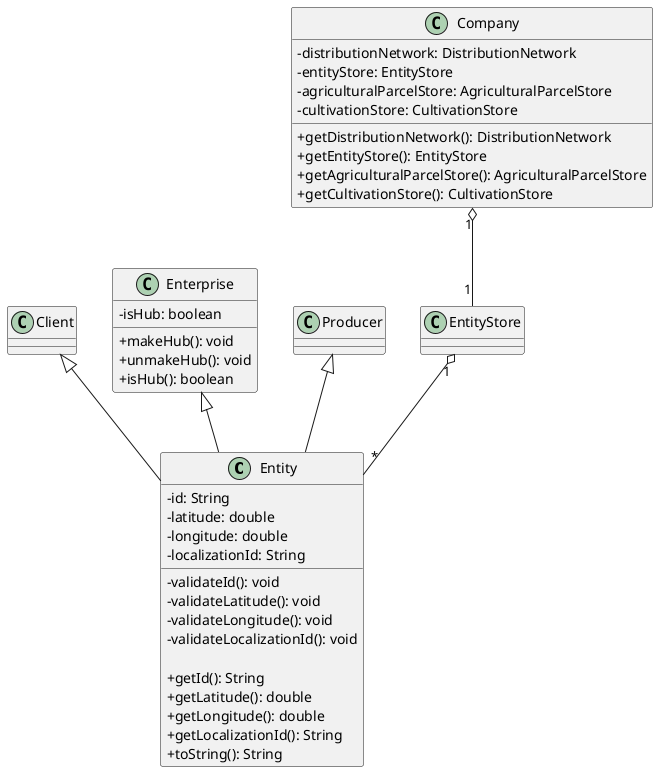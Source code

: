 @startuml CD

skinparam classAttributeIconSize 0

class Entity {
  - id: String
  - latitude: double
  - longitude: double
  - localizationId: String

  -validateId(): void
  -validateLatitude(): void
  -validateLongitude(): void
  -validateLocalizationId(): void

  +getId(): String
  +getLatitude(): double
  +getLongitude(): double
  +getLocalizationId(): String
  +toString(): String
}

class Client {}

class Enterprise {
  -isHub: boolean

  +makeHub(): void
  +unmakeHub(): void
  +isHub(): boolean
}

class Producer {}

Client <|-- Entity
Enterprise <|-- Entity
Producer <|-- Entity

class Company {
   - distributionNetwork: DistributionNetwork
   - entityStore: EntityStore
   - agriculturalParcelStore: AgriculturalParcelStore
   - cultivationStore: CultivationStore

  +getDistributionNetwork(): DistributionNetwork
  +getEntityStore(): EntityStore
  +getAgriculturalParcelStore(): AgriculturalParcelStore
  +getCultivationStore(): CultivationStore
}

class EntityStore {}

EntityStore "1" o-- "*" Entity

Company "1" o-- "1" EntityStore

@enduml
